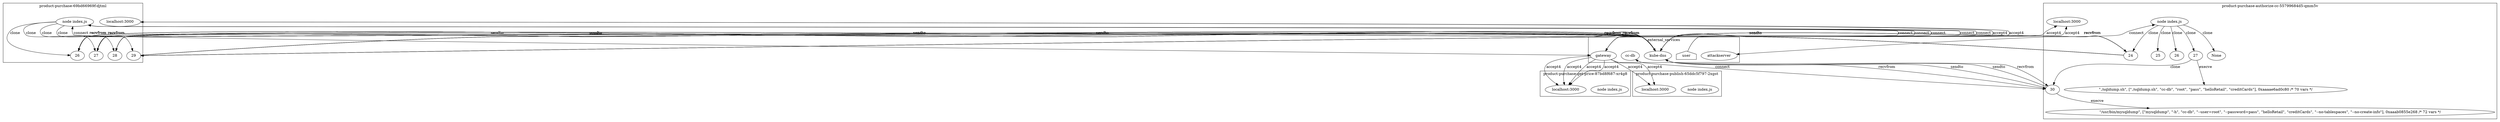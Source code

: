 digraph G {
	subgraph "cluster_ product-purchase-69bd66969f-djtml " {
		label=" product-purchase-69bd66969f-djtml "
		81382 [label="node index.js"]
		"product-purchase_localhost_3000" [label="localhost:3000"]
		"product-purchase_localhost_3000" [label="localhost:3000"]
		81382 -> 86072 [label=clone]
		81382 -> 86070 [label=clone]
		81382 -> 86087 [label=clone]
		81382 -> 86078 [label=clone]
		86072 [label=26]
		86070 [label=27]
		86087 [label=28]
		86078 [label=29]
	}
	subgraph "cluster_ product-purchase-get-price-87bd8f687-xr4g8 " {
		label=" product-purchase-get-price-87bd8f687-xr4g8 "
		82291 [label="node index.js"]
		"product-purchase-get-price_localhost_3000" [label="localhost:3000"]
		"product-purchase-get-price_localhost_3000" [label="localhost:3000"]
		"product-purchase-get-price_localhost_3000" [label="localhost:3000"]
		"product-purchase-get-price_localhost_3000" [label="localhost:3000"]
	}
	subgraph "cluster_ product-purchase-publish-65ddc5f797-2xgst " {
		label=" product-purchase-publish-65ddc5f797-2xgst "
		83562 [label="node index.js"]
		"product-purchase-publish_localhost_3000" [label="localhost:3000"]
		"product-purchase-publish_localhost_3000" [label="localhost:3000"]
	}
	subgraph "cluster_ product-purchase-authorize-cc-55799684d5-qmm5v " {
		label=" product-purchase-authorize-cc-55799684d5-qmm5v "
		84988 [label="node index.js"]
		"product-purchase-authorize-cc_localhost_3000" [label="localhost:3000"]
		"product-purchase-authorize-cc_localhost_3000" [label="localhost:3000"]
		84988 -> 87224 [label=clone]
		84988 -> 87236 [label=clone]
		84988 -> 87241 [label=clone]
		84988 -> 87317 [label=clone]
		84988 -> None [label=clone]
		87224 [label=24]
		87236 [label=25]
		87241 [label=26]
		87317 [label=27]
		" product-purchase-authorize-cc-55799684d5-qmm5v _./sqldump.sh cc-db root pass helloRetail creditCards" [label="\"./sqldump.sh\", [\"./sqldump.sh\", \"cc-db\", \"root\", \"pass\", \"helloRetail\", \"creditCards\"], 0xaaaae6ad0c80 /* 70 vars */"]
		87317 -> " product-purchase-authorize-cc-55799684d5-qmm5v _./sqldump.sh cc-db root pass helloRetail creditCards" [label=execve]
		87317 -> 87324 [label=clone]
		87324 [label=30]
		" product-purchase-authorize-cc-55799684d5-qmm5v _mysqldump -h cc-db --user=root --password=pass helloRetail creditCards --no-tablespaces --no-create-info" [label="\"/usr/bin/mysqldump\", [\"mysqldump\", \"-h\", \"cc-db\", \"--user=root\", \"--password=pass\", \"helloRetail\", \"creditCards\", \"--no-tablespaces\", \"--no-create-info\"], 0xaaab0855e268 /* 72 vars */"]
		87324 -> " product-purchase-authorize-cc-55799684d5-qmm5v _mysqldump -h cc-db --user=root --password=pass helloRetail creditCards --no-tablespaces --no-create-info" [label=execve]
	}
	subgraph cluster_services {
		label=external_services
		user [shape=house]
		user -> "product-purchase_localhost_3000" [label=accept4]
		user -> "product-purchase_localhost_3000" [label=accept4]
		"10.107.89.58_8080" [label=gateway]
		81382 -> "10.107.89.58_8080" [label=connect dir=both]
		"10.107.89.58_8080" [label=gateway]
		81382 -> "10.107.89.58_8080" [label=connect dir=both]
		"10.107.89.58_8080" [label=gateway]
		81382 -> "10.107.89.58_8080" [label=connect dir=both]
		"10.107.89.58_8080" [label=gateway]
		81382 -> "10.107.89.58_8080" [label=connect dir=both]
		"10.107.89.58_8080" [label=gateway]
		81382 -> "10.107.89.58_8080" [label=connect dir=both]
		"10.107.89.58_8080" [label=gateway]
		81382 -> "10.107.89.58_8080" [label=connect dir=both]
		"10.96.0.10_53" [label="kube-dns"]
		86072 -> "10.96.0.10_53" [label=sendto]
		"10.96.0.10_53" [label="kube-dns"]
		86072 -> "10.96.0.10_53" [label=sendto]
		"10.96.0.10_53" [label="kube-dns"]
		"10.96.0.10_53" -> 86072 [label=recvfrom]
		"10.96.0.10_53" [label="kube-dns"]
		"10.96.0.10_53" -> 86072 [label=recvfrom]
		"10.96.0.10_53" [label="kube-dns"]
		86072 -> "10.96.0.10_53" [label=sendto]
		"10.96.0.10_53" [label="kube-dns"]
		86072 -> "10.96.0.10_53" [label=sendto]
		"10.96.0.10_53" [label="kube-dns"]
		"10.96.0.10_53" -> 86072 [label=recvfrom]
		"10.96.0.10_53" [label="kube-dns"]
		"10.96.0.10_53" -> 86072 [label=recvfrom]
		"10.96.0.10_53" [label="kube-dns"]
		86072 -> "10.96.0.10_53" [label=sendto]
		"10.96.0.10_53" [label="kube-dns"]
		86072 -> "10.96.0.10_53" [label=sendto]
		"10.96.0.10_53" [label="kube-dns"]
		"10.96.0.10_53" -> 86072 [label=recvfrom]
		"10.96.0.10_53" [label="kube-dns"]
		"10.96.0.10_53" -> 86072 [label=recvfrom]
		"10.96.0.10_53" [label="kube-dns"]
		86072 -> "10.96.0.10_53" [label=sendto]
		"10.96.0.10_53" [label="kube-dns"]
		86072 -> "10.96.0.10_53" [label=sendto]
		"10.96.0.10_53" [label="kube-dns"]
		"10.96.0.10_53" -> 86072 [label=recvfrom]
		"10.96.0.10_53" [label="kube-dns"]
		"10.96.0.10_53" -> 86072 [label=recvfrom]
		"10.96.0.10_53" [label="kube-dns"]
		86072 -> "10.96.0.10_53" [label=sendto]
		"10.96.0.10_53" [label="kube-dns"]
		86072 -> "10.96.0.10_53" [label=sendto]
		"10.96.0.10_53" [label="kube-dns"]
		"10.96.0.10_53" -> 86072 [label=recvfrom]
		"10.96.0.10_53" [label="kube-dns"]
		"10.96.0.10_53" -> 86072 [label=recvfrom]
		"10.96.0.10_53" [label="kube-dns"]
		86072 -> "10.96.0.10_53" [label=sendto]
		"10.96.0.10_53" [label="kube-dns"]
		86072 -> "10.96.0.10_53" [label=sendto]
		"10.96.0.10_53" [label="kube-dns"]
		"10.96.0.10_53" -> 86072 [label=recvfrom]
		"10.96.0.10_53" [label="kube-dns"]
		"10.96.0.10_53" -> 86072 [label=recvfrom]
		"10.96.0.10_53" [label="kube-dns"]
		86072 -> "10.96.0.10_53" [label=sendto]
		"10.96.0.10_53" [label="kube-dns"]
		86072 -> "10.96.0.10_53" [label=sendto]
		"10.96.0.10_53" [label="kube-dns"]
		"10.96.0.10_53" -> 86072 [label=recvfrom]
		"10.96.0.10_53" [label="kube-dns"]
		"10.96.0.10_53" -> 86072 [label=recvfrom]
		"10.96.0.10_53" [label="kube-dns"]
		86072 -> "10.96.0.10_53" [label=sendto]
		"10.96.0.10_53" [label="kube-dns"]
		86072 -> "10.96.0.10_53" [label=sendto]
		"10.96.0.10_53" [label="kube-dns"]
		"10.96.0.10_53" -> 86072 [label=recvfrom]
		"10.96.0.10_53" [label="kube-dns"]
		"10.96.0.10_53" -> 86072 [label=recvfrom]
		"10.96.0.10_53" [label="kube-dns"]
		86070 -> "10.96.0.10_53" [label=sendto]
		"10.96.0.10_53" [label="kube-dns"]
		86070 -> "10.96.0.10_53" [label=sendto]
		"10.96.0.10_53" [label="kube-dns"]
		"10.96.0.10_53" -> 86070 [label=recvfrom]
		"10.96.0.10_53" [label="kube-dns"]
		"10.96.0.10_53" -> 86070 [label=recvfrom]
		"10.96.0.10_53" [label="kube-dns"]
		86070 -> "10.96.0.10_53" [label=sendto]
		"10.96.0.10_53" [label="kube-dns"]
		86070 -> "10.96.0.10_53" [label=sendto]
		"10.96.0.10_53" [label="kube-dns"]
		"10.96.0.10_53" -> 86070 [label=recvfrom]
		"10.96.0.10_53" [label="kube-dns"]
		"10.96.0.10_53" -> 86070 [label=recvfrom]
		"10.96.0.10_53" [label="kube-dns"]
		86070 -> "10.96.0.10_53" [label=sendto]
		"10.96.0.10_53" [label="kube-dns"]
		86070 -> "10.96.0.10_53" [label=sendto]
		"10.96.0.10_53" [label="kube-dns"]
		"10.96.0.10_53" -> 86070 [label=recvfrom]
		"10.96.0.10_53" [label="kube-dns"]
		"10.96.0.10_53" -> 86070 [label=recvfrom]
		"10.96.0.10_53" [label="kube-dns"]
		86070 -> "10.96.0.10_53" [label=sendto]
		"10.96.0.10_53" [label="kube-dns"]
		86070 -> "10.96.0.10_53" [label=sendto]
		"10.96.0.10_53" [label="kube-dns"]
		"10.96.0.10_53" -> 86070 [label=recvfrom]
		"10.96.0.10_53" [label="kube-dns"]
		"10.96.0.10_53" -> 86070 [label=recvfrom]
		"10.96.0.10_53" [label="kube-dns"]
		86070 -> "10.96.0.10_53" [label=sendto]
		"10.96.0.10_53" [label="kube-dns"]
		86070 -> "10.96.0.10_53" [label=sendto]
		"10.96.0.10_53" [label="kube-dns"]
		"10.96.0.10_53" -> 86070 [label=recvfrom]
		"10.96.0.10_53" [label="kube-dns"]
		"10.96.0.10_53" -> 86070 [label=recvfrom]
		"10.96.0.10_53" [label="kube-dns"]
		86070 -> "10.96.0.10_53" [label=sendto]
		"10.96.0.10_53" [label="kube-dns"]
		86070 -> "10.96.0.10_53" [label=sendto]
		"10.96.0.10_53" [label="kube-dns"]
		"10.96.0.10_53" -> 86070 [label=recvfrom]
		"10.96.0.10_53" [label="kube-dns"]
		"10.96.0.10_53" -> 86070 [label=recvfrom]
		"10.96.0.10_53" [label="kube-dns"]
		86070 -> "10.96.0.10_53" [label=sendto]
		"10.96.0.10_53" [label="kube-dns"]
		86070 -> "10.96.0.10_53" [label=sendto]
		"10.96.0.10_53" [label="kube-dns"]
		"10.96.0.10_53" -> 86070 [label=recvfrom]
		"10.96.0.10_53" [label="kube-dns"]
		"10.96.0.10_53" -> 86070 [label=recvfrom]
		"10.96.0.10_53" [label="kube-dns"]
		86070 -> "10.96.0.10_53" [label=sendto]
		"10.96.0.10_53" [label="kube-dns"]
		86070 -> "10.96.0.10_53" [label=sendto]
		"10.96.0.10_53" [label="kube-dns"]
		"10.96.0.10_53" -> 86070 [label=recvfrom]
		"10.96.0.10_53" [label="kube-dns"]
		"10.96.0.10_53" -> 86070 [label=recvfrom]
		"10.96.0.10_53" [label="kube-dns"]
		86087 -> "10.96.0.10_53" [label=sendto]
		"10.96.0.10_53" [label="kube-dns"]
		86087 -> "10.96.0.10_53" [label=sendto]
		"10.96.0.10_53" [label="kube-dns"]
		"10.96.0.10_53" -> 86087 [label=recvfrom]
		"10.96.0.10_53" [label="kube-dns"]
		"10.96.0.10_53" -> 86087 [label=recvfrom]
		"10.96.0.10_53" [label="kube-dns"]
		86087 -> "10.96.0.10_53" [label=sendto]
		"10.96.0.10_53" [label="kube-dns"]
		86087 -> "10.96.0.10_53" [label=sendto]
		"10.96.0.10_53" [label="kube-dns"]
		"10.96.0.10_53" -> 86087 [label=recvfrom]
		"10.96.0.10_53" [label="kube-dns"]
		"10.96.0.10_53" -> 86087 [label=recvfrom]
		"10.96.0.10_53" [label="kube-dns"]
		86087 -> "10.96.0.10_53" [label=sendto]
		"10.96.0.10_53" [label="kube-dns"]
		86087 -> "10.96.0.10_53" [label=sendto]
		"10.96.0.10_53" [label="kube-dns"]
		"10.96.0.10_53" -> 86087 [label=recvfrom]
		"10.96.0.10_53" [label="kube-dns"]
		"10.96.0.10_53" -> 86087 [label=recvfrom]
		"10.96.0.10_53" [label="kube-dns"]
		86087 -> "10.96.0.10_53" [label=sendto]
		"10.96.0.10_53" [label="kube-dns"]
		86087 -> "10.96.0.10_53" [label=sendto]
		"10.96.0.10_53" [label="kube-dns"]
		"10.96.0.10_53" -> 86087 [label=recvfrom]
		"10.96.0.10_53" [label="kube-dns"]
		"10.96.0.10_53" -> 86087 [label=recvfrom]
		"10.96.0.10_53" [label="kube-dns"]
		86078 -> "10.96.0.10_53" [label=sendto]
		"10.96.0.10_53" [label="kube-dns"]
		86078 -> "10.96.0.10_53" [label=sendto]
		"10.96.0.10_53" [label="kube-dns"]
		"10.96.0.10_53" -> 86078 [label=recvfrom]
		"10.96.0.10_53" [label="kube-dns"]
		"10.96.0.10_53" -> 86078 [label=recvfrom]
		"10.96.0.10_53" [label="kube-dns"]
		86078 -> "10.96.0.10_53" [label=sendto]
		"10.96.0.10_53" [label="kube-dns"]
		86078 -> "10.96.0.10_53" [label=sendto]
		"10.96.0.10_53" [label="kube-dns"]
		"10.96.0.10_53" -> 86078 [label=recvfrom]
		"10.96.0.10_53" [label="kube-dns"]
		"10.96.0.10_53" -> 86078 [label=recvfrom]
		"10.96.0.10_53" [label="kube-dns"]
		86078 -> "10.96.0.10_53" [label=sendto]
		"10.96.0.10_53" [label="kube-dns"]
		86078 -> "10.96.0.10_53" [label=sendto]
		"10.96.0.10_53" [label="kube-dns"]
		"10.96.0.10_53" -> 86078 [label=recvfrom]
		"10.96.0.10_53" [label="kube-dns"]
		"10.96.0.10_53" -> 86078 [label=recvfrom]
		"10.96.0.10_53" [label="kube-dns"]
		86078 -> "10.96.0.10_53" [label=sendto]
		"10.96.0.10_53" [label="kube-dns"]
		86078 -> "10.96.0.10_53" [label=sendto]
		"10.96.0.10_53" [label="kube-dns"]
		"10.96.0.10_53" -> 86078 [label=recvfrom]
		"10.96.0.10_53" [label="kube-dns"]
		"10.96.0.10_53" -> 86078 [label=recvfrom]
		"10.107.89.58_8080" -> "product-purchase-get-price_localhost_3000" [label=accept4]
		"10.107.89.58_8080" -> "product-purchase-get-price_localhost_3000" [label=accept4]
		"10.107.89.58_8080" -> "product-purchase-get-price_localhost_3000" [label=accept4]
		"10.107.89.58_8080" -> "product-purchase-get-price_localhost_3000" [label=accept4]
		"10.107.89.58_8080" -> "product-purchase-publish_localhost_3000" [label=accept4]
		"10.107.89.58_8080" -> "product-purchase-publish_localhost_3000" [label=accept4]
		"10.107.89.58_8080" -> "product-purchase-authorize-cc_localhost_3000" [label=accept4]
		"10.107.89.58_8080" -> "product-purchase-authorize-cc_localhost_3000" [label=accept4]
		"10.104.199.118_8889" [label=attackserver]
		84988 -> "10.104.199.118_8889" [label=connect dir=both]
		"10.96.0.10_53" [label="kube-dns"]
		87224 -> "10.96.0.10_53" [label=sendto]
		"10.96.0.10_53" [label="kube-dns"]
		87224 -> "10.96.0.10_53" [label=sendto]
		"10.96.0.10_53" [label="kube-dns"]
		"10.96.0.10_53" -> 87224 [label=recvfrom]
		"10.96.0.10_53" [label="kube-dns"]
		"10.96.0.10_53" -> 87224 [label=recvfrom]
		"10.96.0.10_53" [label="kube-dns"]
		87224 -> "10.96.0.10_53" [label=sendto]
		"10.96.0.10_53" [label="kube-dns"]
		87224 -> "10.96.0.10_53" [label=sendto]
		"10.96.0.10_53" [label="kube-dns"]
		"10.96.0.10_53" -> 87224 [label=recvfrom]
		"10.96.0.10_53" [label="kube-dns"]
		"10.96.0.10_53" -> 87224 [label=recvfrom]
		"10.96.0.10_53" [label="kube-dns"]
		87224 -> "10.96.0.10_53" [label=sendto]
		"10.96.0.10_53" [label="kube-dns"]
		87224 -> "10.96.0.10_53" [label=sendto]
		"10.96.0.10_53" [label="kube-dns"]
		"10.96.0.10_53" -> 87224 [label=recvfrom]
		"10.96.0.10_53" [label="kube-dns"]
		"10.96.0.10_53" -> 87224 [label=recvfrom]
		"10.96.0.10_53" [label="kube-dns"]
		87224 -> "10.96.0.10_53" [label=sendto]
		"10.96.0.10_53" [label="kube-dns"]
		87224 -> "10.96.0.10_53" [label=sendto]
		"10.96.0.10_53" [label="kube-dns"]
		"10.96.0.10_53" -> 87224 [label=recvfrom]
		"10.96.0.10_53" [label="kube-dns"]
		"10.96.0.10_53" -> 87224 [label=recvfrom]
		"10.96.0.10_53" [label="kube-dns"]
		87324 -> "10.96.0.10_53" [label=sendto]
		"10.96.0.10_53" [label="kube-dns"]
		87324 -> "10.96.0.10_53" [label=sendto]
		"10.96.0.10_53" [label="kube-dns"]
		"10.96.0.10_53" -> 87324 [label=recvfrom]
		"10.96.0.10_53" [label="kube-dns"]
		"10.96.0.10_53" -> 87324 [label=recvfrom]
		"10.98.81.34_3306" [label="cc-db"]
		87324 -> "10.98.81.34_3306" [label=connect dir=both]
	}
}
